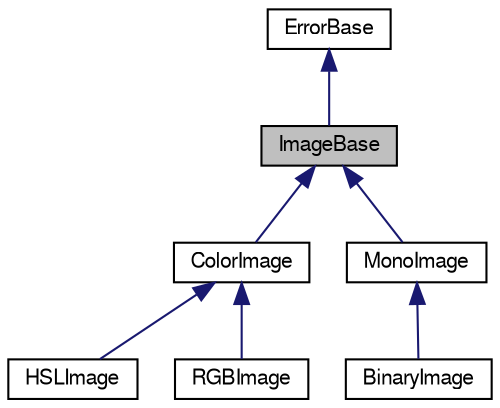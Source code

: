 digraph "ImageBase"
{
  bgcolor="transparent";
  edge [fontname="FreeSans",fontsize="10",labelfontname="FreeSans",labelfontsize="10"];
  node [fontname="FreeSans",fontsize="10",shape=record];
  Node1 [label="ImageBase",height=0.2,width=0.4,color="black", fillcolor="grey75", style="filled" fontcolor="black"];
  Node2 -> Node1 [dir="back",color="midnightblue",fontsize="10",style="solid",fontname="FreeSans"];
  Node2 [label="ErrorBase",height=0.2,width=0.4,color="black",URL="$class_error_base.html"];
  Node1 -> Node3 [dir="back",color="midnightblue",fontsize="10",style="solid",fontname="FreeSans"];
  Node3 [label="ColorImage",height=0.2,width=0.4,color="black",URL="$class_color_image.html"];
  Node3 -> Node4 [dir="back",color="midnightblue",fontsize="10",style="solid",fontname="FreeSans"];
  Node4 [label="HSLImage",height=0.2,width=0.4,color="black",URL="$class_h_s_l_image.html"];
  Node3 -> Node5 [dir="back",color="midnightblue",fontsize="10",style="solid",fontname="FreeSans"];
  Node5 [label="RGBImage",height=0.2,width=0.4,color="black",URL="$class_r_g_b_image.html"];
  Node1 -> Node6 [dir="back",color="midnightblue",fontsize="10",style="solid",fontname="FreeSans"];
  Node6 [label="MonoImage",height=0.2,width=0.4,color="black",URL="$class_mono_image.html"];
  Node6 -> Node7 [dir="back",color="midnightblue",fontsize="10",style="solid",fontname="FreeSans"];
  Node7 [label="BinaryImage",height=0.2,width=0.4,color="black",URL="$class_binary_image.html"];
}
